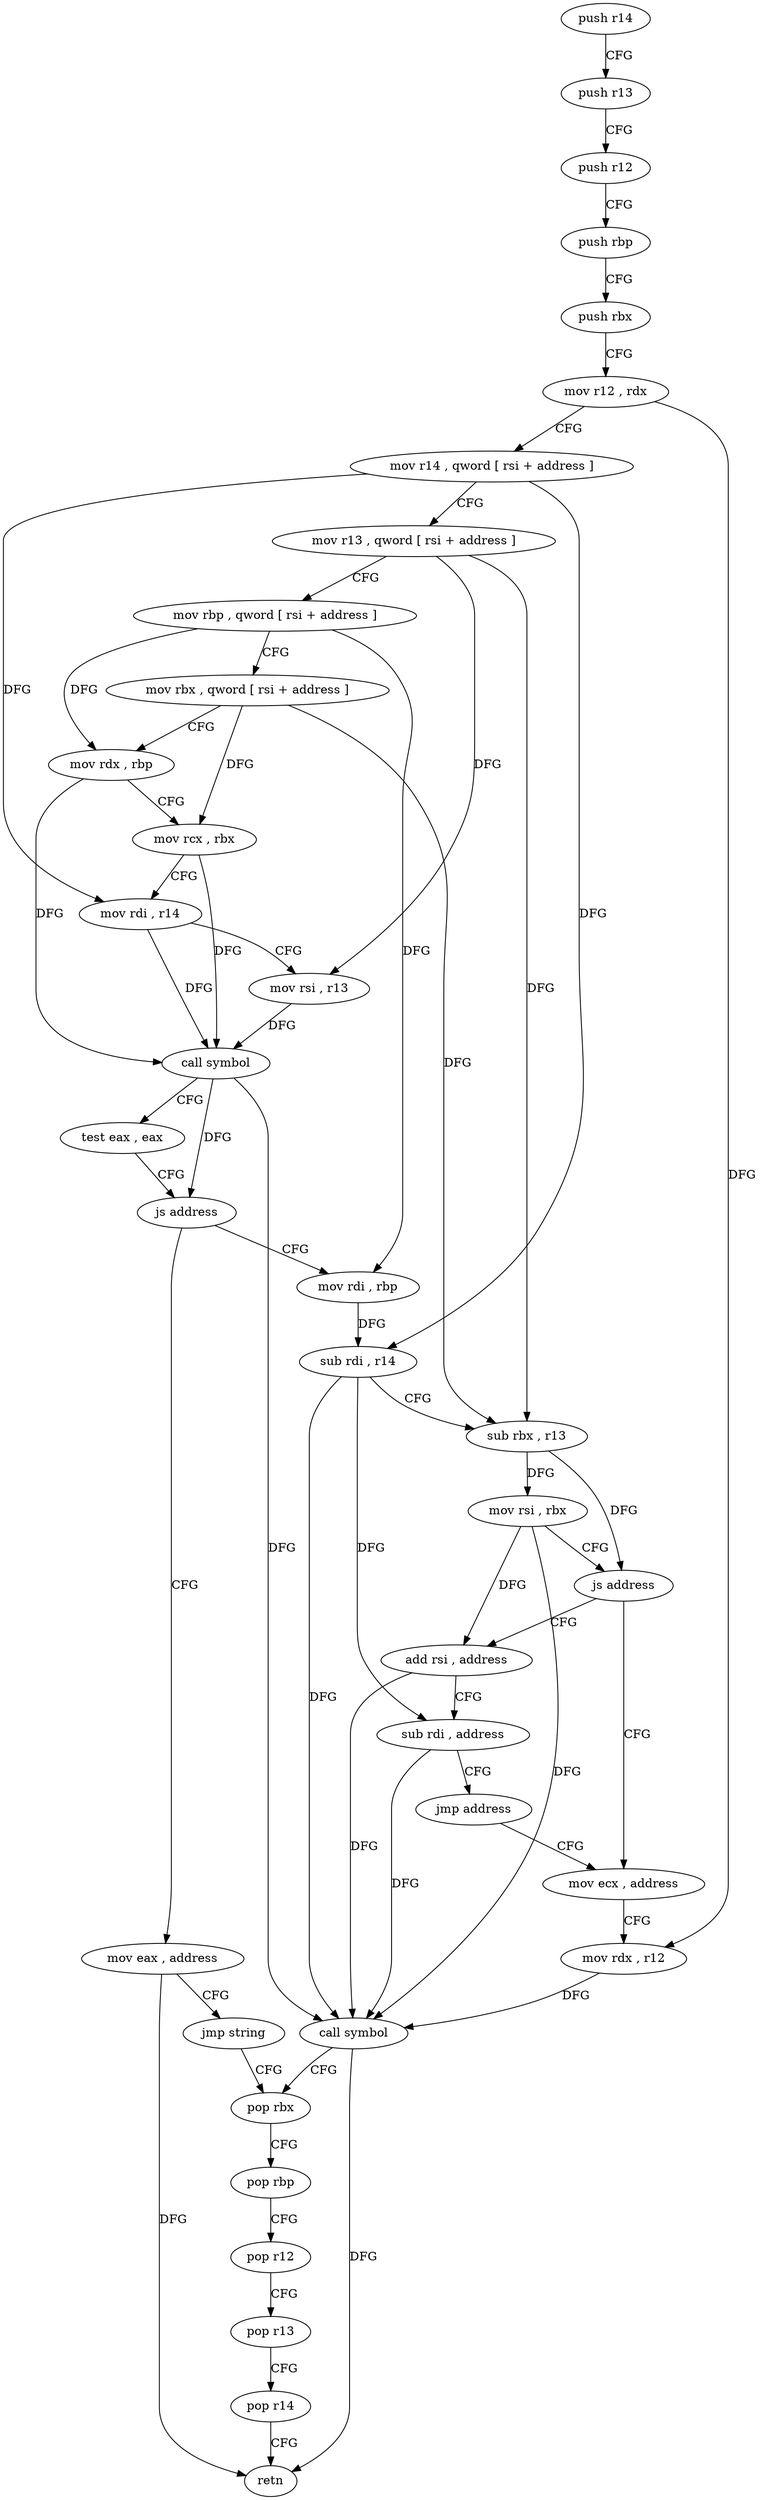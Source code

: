 digraph "func" {
"4216171" [label = "push r14" ]
"4216173" [label = "push r13" ]
"4216175" [label = "push r12" ]
"4216177" [label = "push rbp" ]
"4216178" [label = "push rbx" ]
"4216179" [label = "mov r12 , rdx" ]
"4216182" [label = "mov r14 , qword [ rsi + address ]" ]
"4216186" [label = "mov r13 , qword [ rsi + address ]" ]
"4216190" [label = "mov rbp , qword [ rsi + address ]" ]
"4216194" [label = "mov rbx , qword [ rsi + address ]" ]
"4216198" [label = "mov rdx , rbp" ]
"4216201" [label = "mov rcx , rbx" ]
"4216204" [label = "mov rdi , r14" ]
"4216207" [label = "mov rsi , r13" ]
"4216210" [label = "call symbol" ]
"4216215" [label = "test eax , eax" ]
"4216217" [label = "js address" ]
"4216268" [label = "mov eax , address" ]
"4216219" [label = "mov rdi , rbp" ]
"4216273" [label = "jmp string" ]
"4216246" [label = "pop rbx" ]
"4216222" [label = "sub rdi , r14" ]
"4216225" [label = "sub rbx , r13" ]
"4216228" [label = "mov rsi , rbx" ]
"4216231" [label = "js address" ]
"4216255" [label = "add rsi , address" ]
"4216233" [label = "mov ecx , address" ]
"4216247" [label = "pop rbp" ]
"4216248" [label = "pop r12" ]
"4216250" [label = "pop r13" ]
"4216252" [label = "pop r14" ]
"4216254" [label = "retn" ]
"4216262" [label = "sub rdi , address" ]
"4216266" [label = "jmp address" ]
"4216238" [label = "mov rdx , r12" ]
"4216241" [label = "call symbol" ]
"4216171" -> "4216173" [ label = "CFG" ]
"4216173" -> "4216175" [ label = "CFG" ]
"4216175" -> "4216177" [ label = "CFG" ]
"4216177" -> "4216178" [ label = "CFG" ]
"4216178" -> "4216179" [ label = "CFG" ]
"4216179" -> "4216182" [ label = "CFG" ]
"4216179" -> "4216238" [ label = "DFG" ]
"4216182" -> "4216186" [ label = "CFG" ]
"4216182" -> "4216204" [ label = "DFG" ]
"4216182" -> "4216222" [ label = "DFG" ]
"4216186" -> "4216190" [ label = "CFG" ]
"4216186" -> "4216207" [ label = "DFG" ]
"4216186" -> "4216225" [ label = "DFG" ]
"4216190" -> "4216194" [ label = "CFG" ]
"4216190" -> "4216198" [ label = "DFG" ]
"4216190" -> "4216219" [ label = "DFG" ]
"4216194" -> "4216198" [ label = "CFG" ]
"4216194" -> "4216201" [ label = "DFG" ]
"4216194" -> "4216225" [ label = "DFG" ]
"4216198" -> "4216201" [ label = "CFG" ]
"4216198" -> "4216210" [ label = "DFG" ]
"4216201" -> "4216204" [ label = "CFG" ]
"4216201" -> "4216210" [ label = "DFG" ]
"4216204" -> "4216207" [ label = "CFG" ]
"4216204" -> "4216210" [ label = "DFG" ]
"4216207" -> "4216210" [ label = "DFG" ]
"4216210" -> "4216215" [ label = "CFG" ]
"4216210" -> "4216217" [ label = "DFG" ]
"4216210" -> "4216241" [ label = "DFG" ]
"4216215" -> "4216217" [ label = "CFG" ]
"4216217" -> "4216268" [ label = "CFG" ]
"4216217" -> "4216219" [ label = "CFG" ]
"4216268" -> "4216273" [ label = "CFG" ]
"4216268" -> "4216254" [ label = "DFG" ]
"4216219" -> "4216222" [ label = "DFG" ]
"4216273" -> "4216246" [ label = "CFG" ]
"4216246" -> "4216247" [ label = "CFG" ]
"4216222" -> "4216225" [ label = "CFG" ]
"4216222" -> "4216262" [ label = "DFG" ]
"4216222" -> "4216241" [ label = "DFG" ]
"4216225" -> "4216228" [ label = "DFG" ]
"4216225" -> "4216231" [ label = "DFG" ]
"4216228" -> "4216231" [ label = "CFG" ]
"4216228" -> "4216255" [ label = "DFG" ]
"4216228" -> "4216241" [ label = "DFG" ]
"4216231" -> "4216255" [ label = "CFG" ]
"4216231" -> "4216233" [ label = "CFG" ]
"4216255" -> "4216262" [ label = "CFG" ]
"4216255" -> "4216241" [ label = "DFG" ]
"4216233" -> "4216238" [ label = "CFG" ]
"4216247" -> "4216248" [ label = "CFG" ]
"4216248" -> "4216250" [ label = "CFG" ]
"4216250" -> "4216252" [ label = "CFG" ]
"4216252" -> "4216254" [ label = "CFG" ]
"4216262" -> "4216266" [ label = "CFG" ]
"4216262" -> "4216241" [ label = "DFG" ]
"4216266" -> "4216233" [ label = "CFG" ]
"4216238" -> "4216241" [ label = "DFG" ]
"4216241" -> "4216246" [ label = "CFG" ]
"4216241" -> "4216254" [ label = "DFG" ]
}
